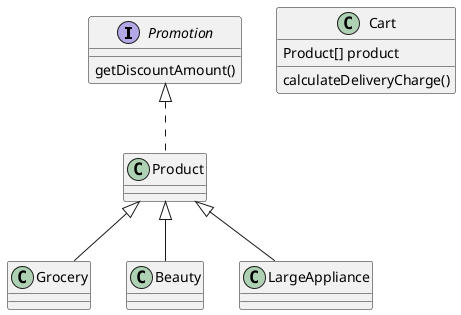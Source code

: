 @startuml

Interface Promotion {
    getDiscountAmount()
}

Class Product implements Promotion{

}

Class Cart {
    Product[] product
    calculateDeliveryCharge()
}

Class Grocery extends Product{
}

Class Beauty extends Product{
}

Class LargeAppliance extends Product{
}

@enduml